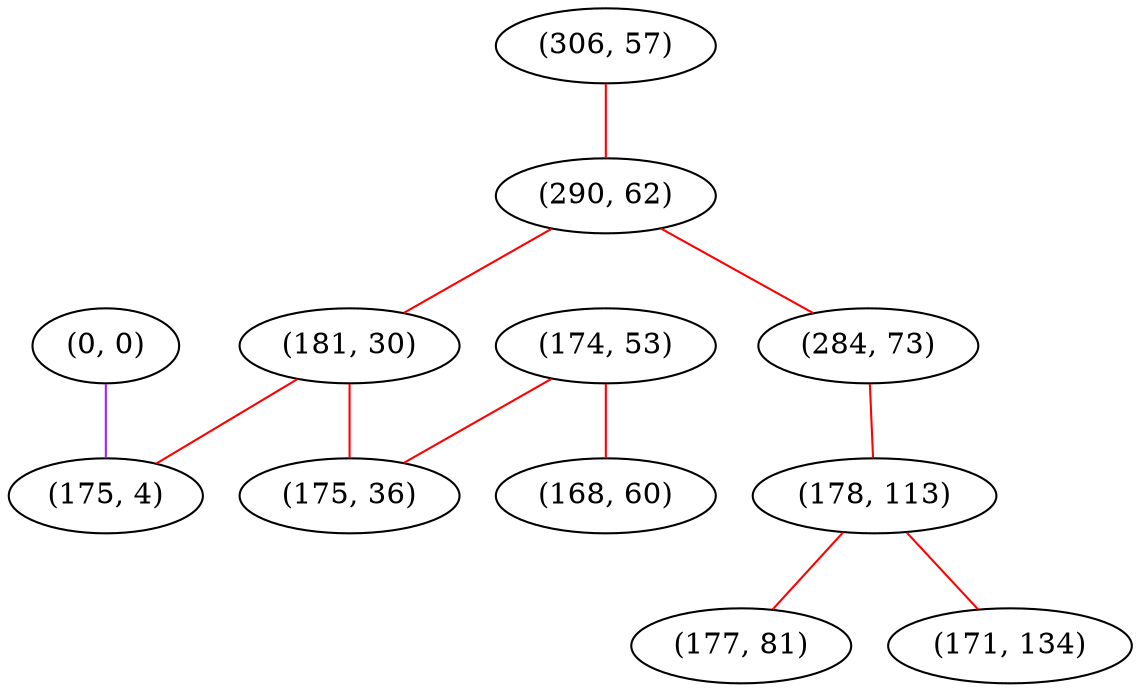 graph "" {
"(0, 0)";
"(306, 57)";
"(290, 62)";
"(284, 73)";
"(178, 113)";
"(181, 30)";
"(175, 4)";
"(174, 53)";
"(168, 60)";
"(175, 36)";
"(177, 81)";
"(171, 134)";
"(0, 0)" -- "(175, 4)"  [color=purple, key=0, weight=4];
"(306, 57)" -- "(290, 62)"  [color=red, key=0, weight=1];
"(290, 62)" -- "(181, 30)"  [color=red, key=0, weight=1];
"(290, 62)" -- "(284, 73)"  [color=red, key=0, weight=1];
"(284, 73)" -- "(178, 113)"  [color=red, key=0, weight=1];
"(178, 113)" -- "(177, 81)"  [color=red, key=0, weight=1];
"(178, 113)" -- "(171, 134)"  [color=red, key=0, weight=1];
"(181, 30)" -- "(175, 36)"  [color=red, key=0, weight=1];
"(181, 30)" -- "(175, 4)"  [color=red, key=0, weight=1];
"(174, 53)" -- "(175, 36)"  [color=red, key=0, weight=1];
"(174, 53)" -- "(168, 60)"  [color=red, key=0, weight=1];
}
